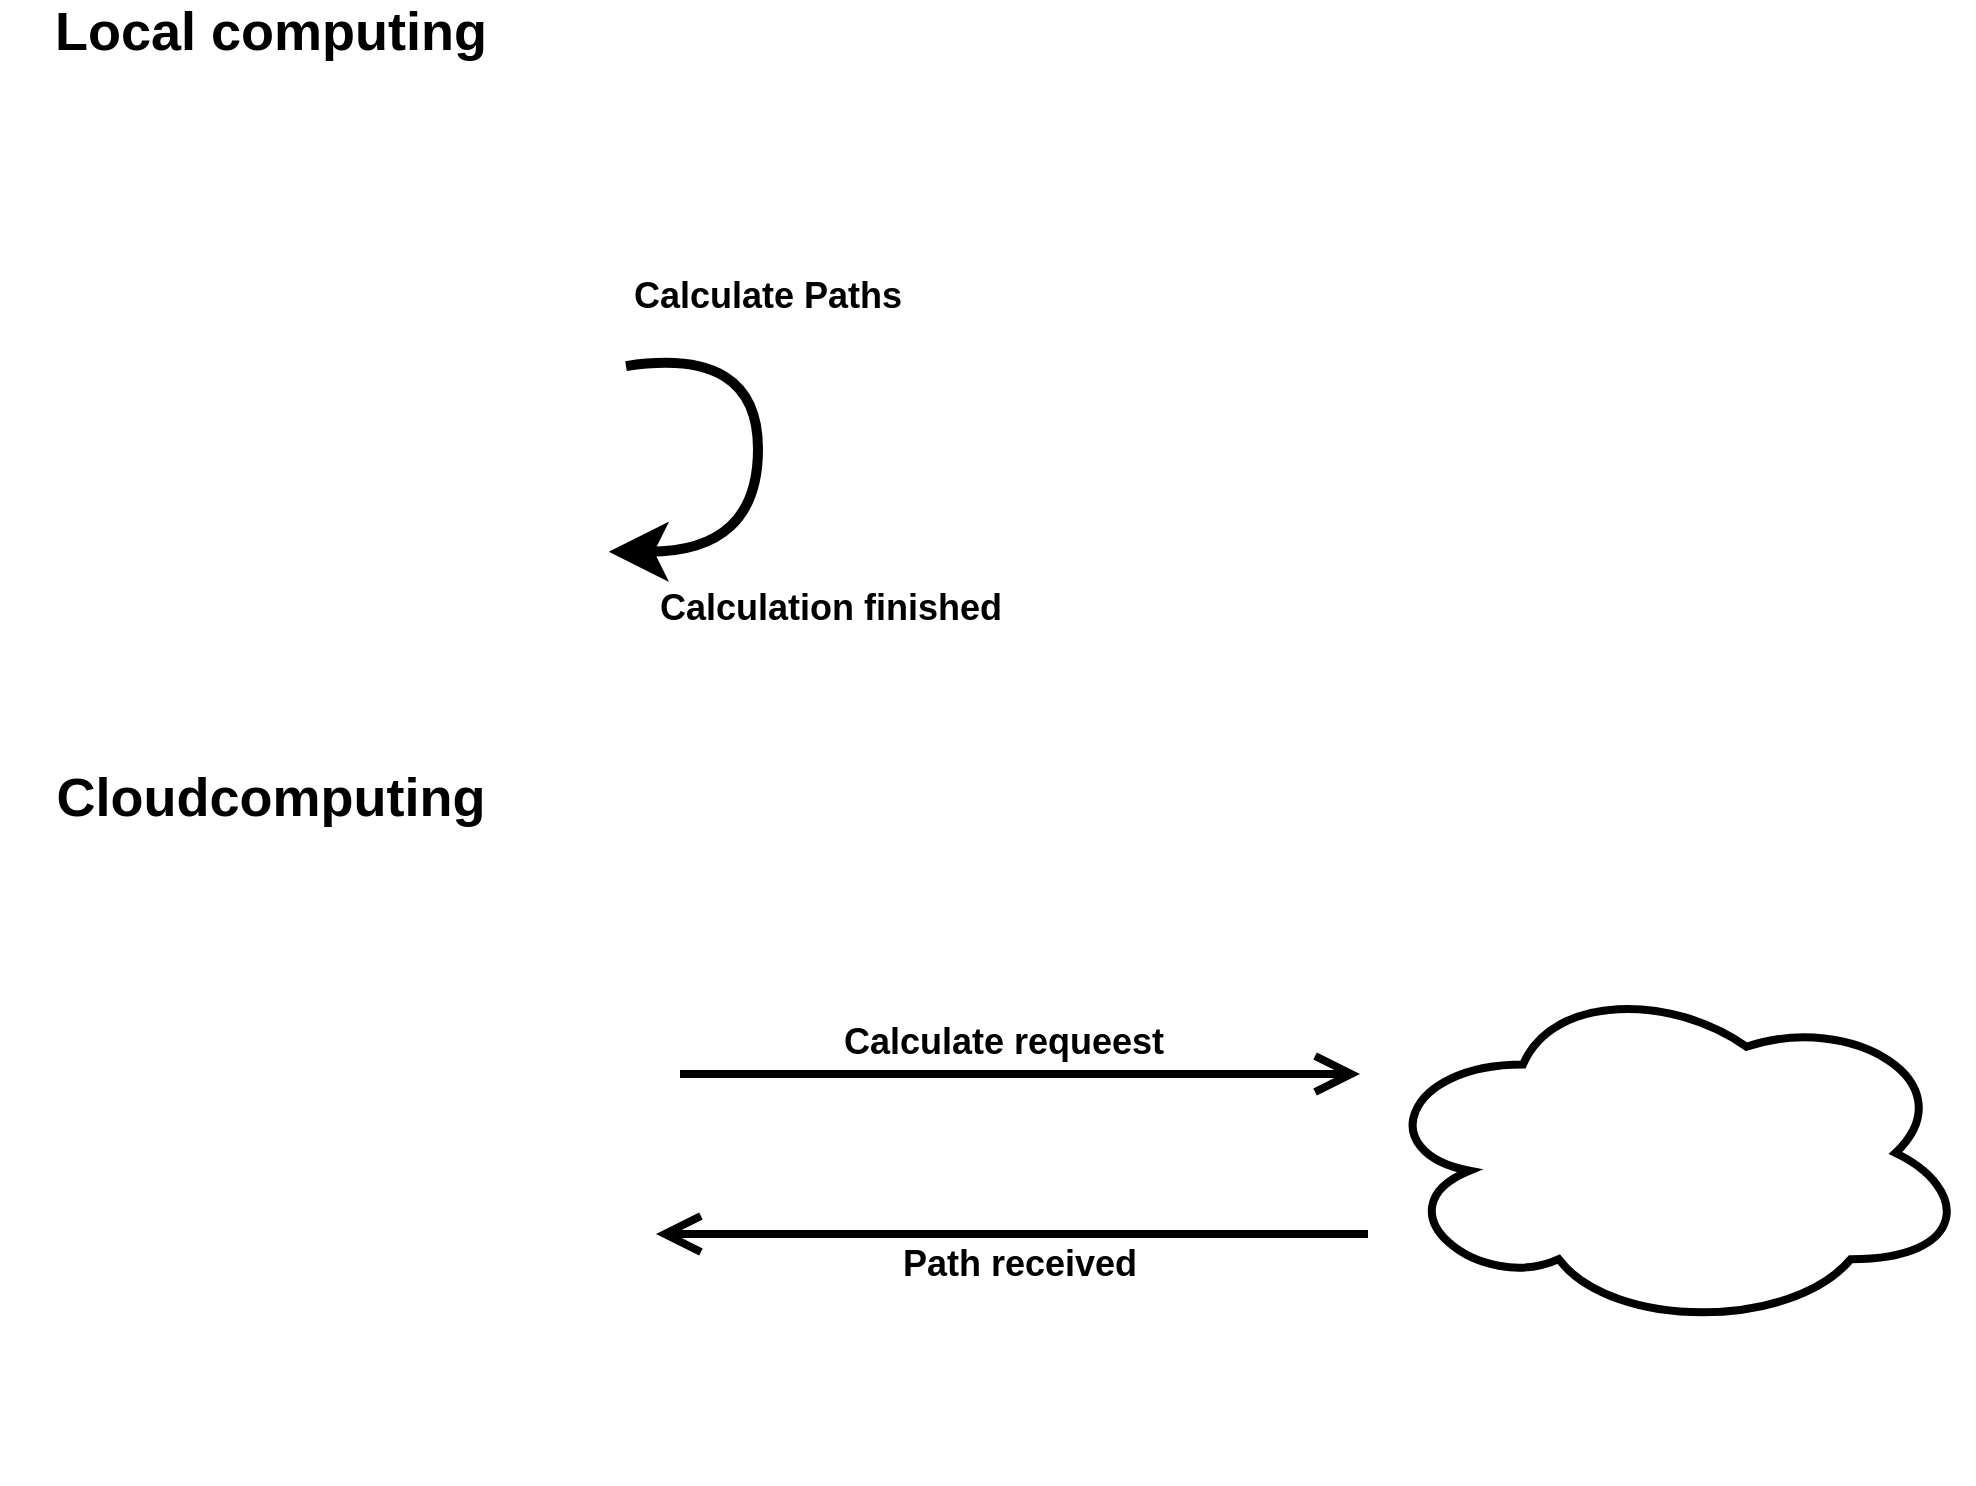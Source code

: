 <mxfile version="20.6.0" type="device"><diagram id="EC2whRJ_-SsTmoJQ1v_4" name="Page-1"><mxGraphModel dx="3738" dy="1911" grid="0" gridSize="10" guides="1" tooltips="1" connect="1" arrows="1" fold="1" page="0" pageScale="1" pageWidth="850" pageHeight="1100" math="0" shadow="0"><root><mxCell id="0"/><mxCell id="1" parent="0"/><mxCell id="w1hKSyqFLjEex15f4l9M-1" value="" style="shape=image;verticalLabelPosition=bottom;labelBackgroundColor=default;verticalAlign=top;aspect=fixed;imageAspect=0;image=https://cdn-icons-png.flaticon.com/512/1547/1547183.png;" vertex="1" parent="1"><mxGeometry x="-45" y="127" width="305" height="305" as="geometry"/></mxCell><mxCell id="w1hKSyqFLjEex15f4l9M-2" value="" style="edgeStyle=none;orthogonalLoop=1;jettySize=auto;html=1;rounded=0;fontSize=12;endArrow=open;startSize=14;endSize=14;sourcePerimeterSpacing=8;targetPerimeterSpacing=8;curved=1;strokeWidth=4;" edge="1" parent="1"><mxGeometry width="140" relative="1" as="geometry"><mxPoint x="295" y="227" as="sourcePoint"/><mxPoint x="635" y="227" as="targetPoint"/><Array as="points"/></mxGeometry></mxCell><mxCell id="w1hKSyqFLjEex15f4l9M-4" value="" style="edgeStyle=none;orthogonalLoop=1;jettySize=auto;html=1;rounded=0;fontSize=12;endArrow=open;startSize=14;endSize=14;sourcePerimeterSpacing=8;targetPerimeterSpacing=8;curved=1;strokeWidth=4;" edge="1" parent="1"><mxGeometry width="140" relative="1" as="geometry"><mxPoint x="639" y="307" as="sourcePoint"/><mxPoint x="283" y="307" as="targetPoint"/><Array as="points"/></mxGeometry></mxCell><mxCell id="w1hKSyqFLjEex15f4l9M-5" value="&lt;b&gt;&lt;font style=&quot;font-size: 18px;&quot;&gt;Calculate requeest&lt;/font&gt;&lt;/b&gt;" style="text;strokeColor=none;fillColor=none;html=1;align=center;verticalAlign=middle;whiteSpace=wrap;rounded=0;fontSize=16;" vertex="1" parent="1"><mxGeometry x="370" y="196" width="174" height="30" as="geometry"/></mxCell><mxCell id="w1hKSyqFLjEex15f4l9M-6" value="&lt;font style=&quot;font-size: 18px;&quot;&gt;&lt;b&gt;Path received&lt;/b&gt;&lt;/font&gt;" style="text;strokeColor=none;fillColor=none;html=1;align=center;verticalAlign=middle;whiteSpace=wrap;rounded=0;fontSize=16;" vertex="1" parent="1"><mxGeometry x="386" y="307" width="158" height="30" as="geometry"/></mxCell><mxCell id="w1hKSyqFLjEex15f4l9M-8" value="" style="ellipse;shape=cloud;whiteSpace=wrap;html=1;fontSize=16;strokeWidth=4;" vertex="1" parent="1"><mxGeometry x="642" y="178" width="298" height="177" as="geometry"/></mxCell><mxCell id="w1hKSyqFLjEex15f4l9M-9" value="" style="shape=image;verticalLabelPosition=bottom;labelBackgroundColor=default;verticalAlign=top;aspect=fixed;imageAspect=0;image=https://cdn-icons-png.flaticon.com/512/1547/1547183.png;" vertex="1" parent="1"><mxGeometry x="-45" y="-255" width="305" height="305" as="geometry"/></mxCell><mxCell id="w1hKSyqFLjEex15f4l9M-12" value="&lt;font style=&quot;font-size: 18px;&quot;&gt;&lt;b&gt;Calculate Paths&lt;/b&gt;&lt;/font&gt;" style="text;strokeColor=none;fillColor=none;html=1;align=center;verticalAlign=middle;whiteSpace=wrap;rounded=0;fontSize=16;" vertex="1" parent="1"><mxGeometry x="260" y="-177" width="158" height="30" as="geometry"/></mxCell><mxCell id="w1hKSyqFLjEex15f4l9M-13" value="&lt;b&gt;Calculation finished&lt;/b&gt;" style="text;strokeColor=none;fillColor=none;html=1;align=center;verticalAlign=middle;whiteSpace=wrap;rounded=0;fontSize=18;" vertex="1" parent="1"><mxGeometry x="275" y="-21" width="191" height="30" as="geometry"/></mxCell><mxCell id="w1hKSyqFLjEex15f4l9M-18" value="" style="curved=1;endArrow=classic;html=1;rounded=0;strokeWidth=5;fontSize=12;startSize=14;endSize=14;sourcePerimeterSpacing=8;targetPerimeterSpacing=8;entryX=0.998;entryY=0.724;entryDx=0;entryDy=0;entryPerimeter=0;" edge="1" parent="1" source="w1hKSyqFLjEex15f4l9M-9" target="w1hKSyqFLjEex15f4l9M-9"><mxGeometry width="50" height="50" relative="1" as="geometry"><mxPoint x="260" y="-195" as="sourcePoint"/><mxPoint x="260" y="21" as="targetPoint"/><Array as="points"><mxPoint x="334" y="-137"/><mxPoint x="334" y="-34"/></Array></mxGeometry></mxCell><mxCell id="w1hKSyqFLjEex15f4l9M-19" value="&lt;font size=&quot;1&quot; style=&quot;&quot;&gt;&lt;b style=&quot;font-size: 27px;&quot;&gt;Local computing&lt;/b&gt;&lt;/font&gt;" style="text;html=1;strokeColor=none;fillColor=none;align=center;verticalAlign=middle;whiteSpace=wrap;rounded=0;strokeWidth=4;fontSize=18;" vertex="1" parent="1"><mxGeometry x="-45" y="-309" width="270.5" height="30" as="geometry"/></mxCell><mxCell id="w1hKSyqFLjEex15f4l9M-21" value="&lt;font size=&quot;1&quot; style=&quot;&quot;&gt;&lt;b style=&quot;font-size: 27px;&quot;&gt;Cloudcomputing&lt;/b&gt;&lt;/font&gt;" style="text;html=1;strokeColor=none;fillColor=none;align=center;verticalAlign=middle;whiteSpace=wrap;rounded=0;strokeWidth=4;fontSize=18;" vertex="1" parent="1"><mxGeometry x="-45" y="74" width="270.5" height="30" as="geometry"/></mxCell></root></mxGraphModel></diagram></mxfile>